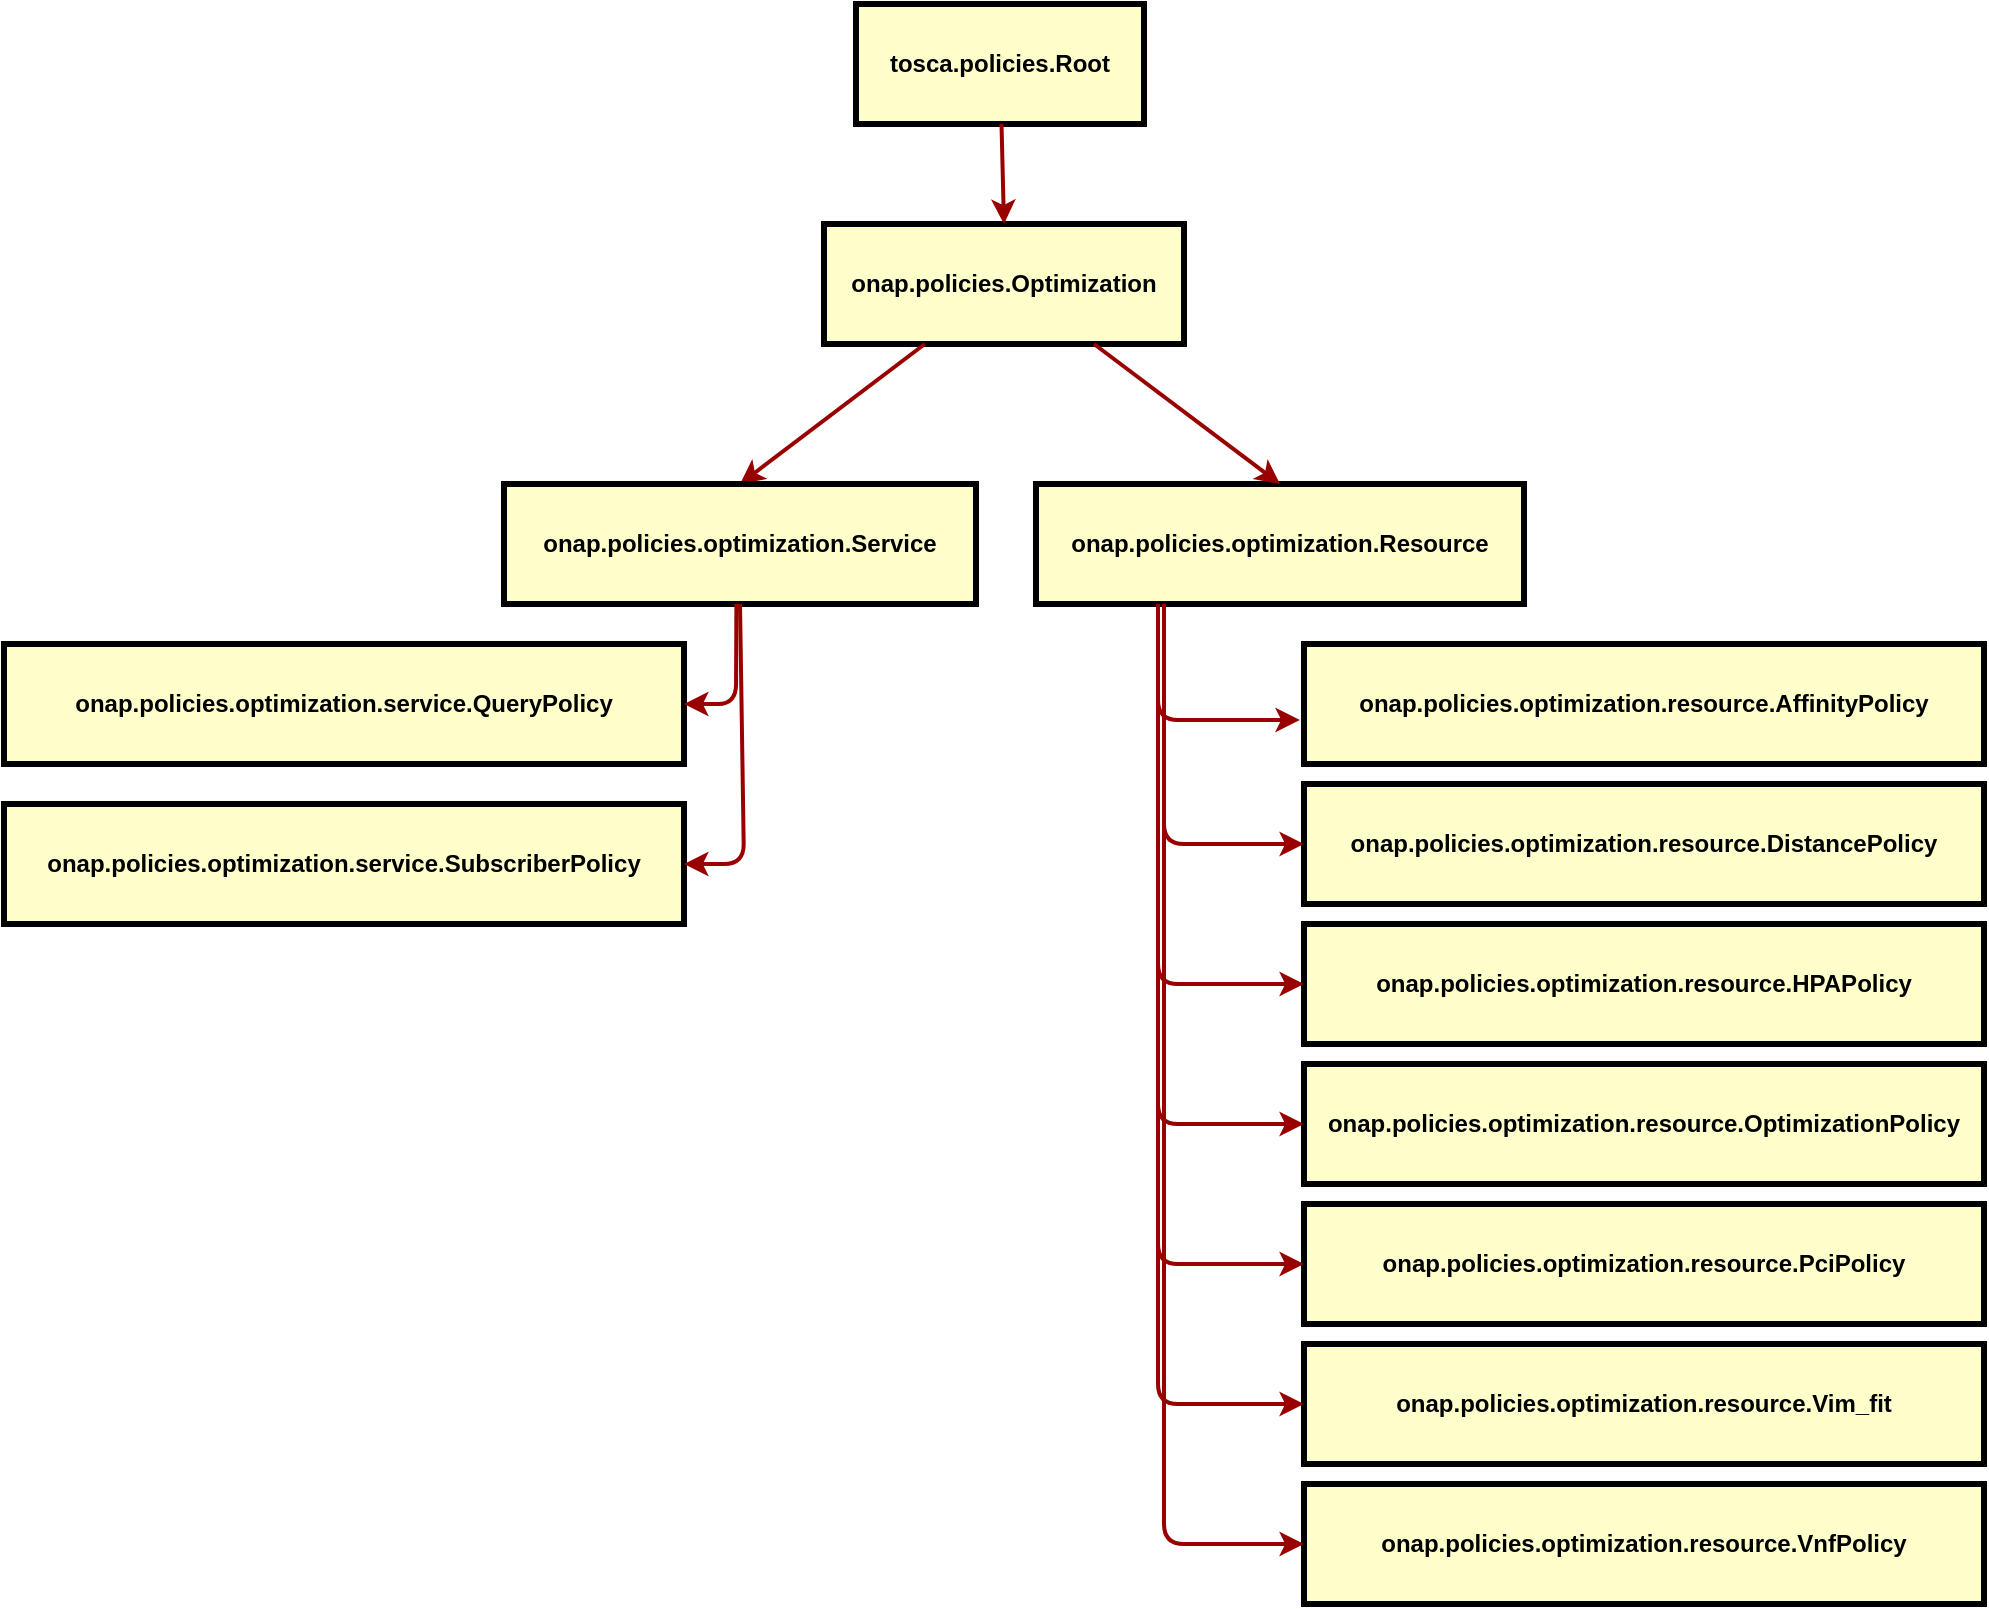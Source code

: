 <mxfile version="12.9.14" type="device"><diagram id="08X_55nljCA1wvcvbLin" name="Page-1"><mxGraphModel dx="1993" dy="1732" grid="1" gridSize="10" guides="1" tooltips="1" connect="1" arrows="1" fold="1" page="1" pageScale="1" pageWidth="850" pageHeight="1100" math="0" shadow="0"><root><mxCell id="0"/><mxCell id="1" parent="0"/><mxCell id="0Jr8wLTVTcRwwRCsYufg-11" value="tosca.policies.Root" style="whiteSpace=wrap;align=center;verticalAlign=middle;fontStyle=1;strokeWidth=3;fillColor=#FFFFCC" vertex="1" parent="1"><mxGeometry x="196" width="144" height="60" as="geometry"/></mxCell><mxCell id="0Jr8wLTVTcRwwRCsYufg-12" value="onap.policies.Optimization" style="whiteSpace=wrap;align=center;verticalAlign=middle;fontStyle=1;strokeWidth=3;fillColor=#FFFFCC" vertex="1" parent="1"><mxGeometry x="180" y="110" width="180" height="60" as="geometry"/></mxCell><mxCell id="0Jr8wLTVTcRwwRCsYufg-13" value="" style="edgeStyle=none;noEdgeStyle=1;strokeColor=#990000;strokeWidth=2;entryX=0.5;entryY=0;entryDx=0;entryDy=0;" edge="1" parent="1" source="0Jr8wLTVTcRwwRCsYufg-11" target="0Jr8wLTVTcRwwRCsYufg-12"><mxGeometry width="100" height="100" relative="1" as="geometry"><mxPoint x="20" y="250" as="sourcePoint"/><mxPoint x="120" y="150" as="targetPoint"/></mxGeometry></mxCell><mxCell id="0Jr8wLTVTcRwwRCsYufg-14" value="" style="edgeStyle=none;noEdgeStyle=1;strokeColor=#990000;strokeWidth=2;entryX=0.5;entryY=0;entryDx=0;entryDy=0;" edge="1" parent="1" source="0Jr8wLTVTcRwwRCsYufg-12" target="0Jr8wLTVTcRwwRCsYufg-15"><mxGeometry width="100" height="100" relative="1" as="geometry"><mxPoint x="280" y="190" as="sourcePoint"/><mxPoint x="268.314" y="236" as="targetPoint"/></mxGeometry></mxCell><mxCell id="0Jr8wLTVTcRwwRCsYufg-15" value="onap.policies.optimization.Service" style="whiteSpace=wrap;align=center;verticalAlign=middle;fontStyle=1;strokeWidth=3;fillColor=#FFFFCC" vertex="1" parent="1"><mxGeometry x="20" y="240" width="236" height="60" as="geometry"/></mxCell><mxCell id="0Jr8wLTVTcRwwRCsYufg-16" value="onap.policies.optimization.Resource" style="whiteSpace=wrap;align=center;verticalAlign=middle;fontStyle=1;strokeWidth=3;fillColor=#FFFFCC" vertex="1" parent="1"><mxGeometry x="286" y="240" width="244" height="60" as="geometry"/></mxCell><mxCell id="0Jr8wLTVTcRwwRCsYufg-17" value="" style="edgeStyle=none;noEdgeStyle=1;strokeColor=#990000;strokeWidth=2;entryX=0.5;entryY=0;entryDx=0;entryDy=0;exitX=0.75;exitY=1;exitDx=0;exitDy=0;" edge="1" parent="1" source="0Jr8wLTVTcRwwRCsYufg-12" target="0Jr8wLTVTcRwwRCsYufg-16"><mxGeometry width="100" height="100" relative="1" as="geometry"><mxPoint x="174.75" y="200" as="sourcePoint"/><mxPoint x="66" y="250" as="targetPoint"/></mxGeometry></mxCell><mxCell id="0Jr8wLTVTcRwwRCsYufg-19" value="onap.policies.optimization.service.QueryPolicy" style="whiteSpace=wrap;align=center;verticalAlign=middle;fontStyle=1;strokeWidth=3;fillColor=#FFFFCC" vertex="1" parent="1"><mxGeometry x="-230" y="320" width="340" height="60" as="geometry"/></mxCell><mxCell id="0Jr8wLTVTcRwwRCsYufg-20" value="onap.policies.optimization.service.SubscriberPolicy" style="whiteSpace=wrap;align=center;verticalAlign=middle;fontStyle=1;strokeWidth=3;fillColor=#FFFFCC" vertex="1" parent="1"><mxGeometry x="-230" y="400" width="340" height="60" as="geometry"/></mxCell><mxCell id="0Jr8wLTVTcRwwRCsYufg-22" value="" style="edgeStyle=none;noEdgeStyle=1;strokeColor=#990000;strokeWidth=2;entryX=1;entryY=0.5;entryDx=0;entryDy=0;" edge="1" parent="1" target="0Jr8wLTVTcRwwRCsYufg-19"><mxGeometry width="100" height="100" relative="1" as="geometry"><mxPoint x="136.2" y="300" as="sourcePoint"/><mxPoint x="290" y="380" as="targetPoint"/><Array as="points"><mxPoint x="136" y="350"/></Array></mxGeometry></mxCell><mxCell id="0Jr8wLTVTcRwwRCsYufg-23" value="" style="edgeStyle=none;noEdgeStyle=1;strokeColor=#990000;strokeWidth=2;entryX=1;entryY=0.5;entryDx=0;entryDy=0;exitX=0.5;exitY=1;exitDx=0;exitDy=0;" edge="1" parent="1" source="0Jr8wLTVTcRwwRCsYufg-15" target="0Jr8wLTVTcRwwRCsYufg-20"><mxGeometry width="100" height="100" relative="1" as="geometry"><mxPoint x="146.2" y="310" as="sourcePoint"/><mxPoint x="120" y="390" as="targetPoint"/><Array as="points"><mxPoint x="140" y="430"/></Array></mxGeometry></mxCell><mxCell id="0Jr8wLTVTcRwwRCsYufg-24" value="onap.policies.optimization.resource.AffinityPolicy" style="whiteSpace=wrap;align=center;verticalAlign=middle;fontStyle=1;strokeWidth=3;fillColor=#FFFFCC" vertex="1" parent="1"><mxGeometry x="420" y="320" width="340" height="60" as="geometry"/></mxCell><mxCell id="0Jr8wLTVTcRwwRCsYufg-25" value="onap.policies.optimization.resource.DistancePolicy" style="whiteSpace=wrap;align=center;verticalAlign=middle;fontStyle=1;strokeWidth=3;fillColor=#FFFFCC" vertex="1" parent="1"><mxGeometry x="420" y="390" width="340" height="60" as="geometry"/></mxCell><mxCell id="0Jr8wLTVTcRwwRCsYufg-26" value="onap.policies.optimization.resource.HPAPolicy" style="whiteSpace=wrap;align=center;verticalAlign=middle;fontStyle=1;strokeWidth=3;fillColor=#FFFFCC" vertex="1" parent="1"><mxGeometry x="420" y="460" width="340" height="60" as="geometry"/></mxCell><mxCell id="0Jr8wLTVTcRwwRCsYufg-27" value="onap.policies.optimization.resource.OptimizationPolicy" style="whiteSpace=wrap;align=center;verticalAlign=middle;fontStyle=1;strokeWidth=3;fillColor=#FFFFCC" vertex="1" parent="1"><mxGeometry x="420" y="530" width="340" height="60" as="geometry"/></mxCell><mxCell id="0Jr8wLTVTcRwwRCsYufg-28" value="onap.policies.optimization.resource.PciPolicy" style="whiteSpace=wrap;align=center;verticalAlign=middle;fontStyle=1;strokeWidth=3;fillColor=#FFFFCC" vertex="1" parent="1"><mxGeometry x="420" y="600" width="340" height="60" as="geometry"/></mxCell><mxCell id="0Jr8wLTVTcRwwRCsYufg-29" value="onap.policies.optimization.resource.Vim_fit" style="whiteSpace=wrap;align=center;verticalAlign=middle;fontStyle=1;strokeWidth=3;fillColor=#FFFFCC" vertex="1" parent="1"><mxGeometry x="420" y="670" width="340" height="60" as="geometry"/></mxCell><mxCell id="0Jr8wLTVTcRwwRCsYufg-30" value="onap.policies.optimization.resource.VnfPolicy" style="whiteSpace=wrap;align=center;verticalAlign=middle;fontStyle=1;strokeWidth=3;fillColor=#FFFFCC" vertex="1" parent="1"><mxGeometry x="420" y="740" width="340" height="60" as="geometry"/></mxCell><mxCell id="0Jr8wLTVTcRwwRCsYufg-31" value="" style="edgeStyle=none;noEdgeStyle=1;strokeColor=#990000;strokeWidth=2;entryX=-0.006;entryY=0.633;entryDx=0;entryDy=0;exitX=0.25;exitY=1;exitDx=0;exitDy=0;entryPerimeter=0;" edge="1" parent="1" source="0Jr8wLTVTcRwwRCsYufg-16" target="0Jr8wLTVTcRwwRCsYufg-24"><mxGeometry width="100" height="100" relative="1" as="geometry"><mxPoint x="148" y="310" as="sourcePoint"/><mxPoint x="120" y="440" as="targetPoint"/><Array as="points"><mxPoint x="347" y="358"/></Array></mxGeometry></mxCell><mxCell id="0Jr8wLTVTcRwwRCsYufg-32" value="" style="edgeStyle=none;noEdgeStyle=1;strokeColor=#990000;strokeWidth=2;entryX=0;entryY=0.5;entryDx=0;entryDy=0;" edge="1" parent="1" target="0Jr8wLTVTcRwwRCsYufg-25"><mxGeometry width="100" height="100" relative="1" as="geometry"><mxPoint x="350" y="300" as="sourcePoint"/><mxPoint x="427.96" y="367.98" as="targetPoint"/><Array as="points"><mxPoint x="350" y="420"/></Array></mxGeometry></mxCell><mxCell id="0Jr8wLTVTcRwwRCsYufg-33" value="" style="edgeStyle=none;noEdgeStyle=1;strokeColor=#990000;strokeWidth=2;entryX=0;entryY=0.5;entryDx=0;entryDy=0;exitX=0.25;exitY=1;exitDx=0;exitDy=0;" edge="1" parent="1" source="0Jr8wLTVTcRwwRCsYufg-16" target="0Jr8wLTVTcRwwRCsYufg-26"><mxGeometry width="100" height="100" relative="1" as="geometry"><mxPoint x="360" y="310" as="sourcePoint"/><mxPoint x="430" y="430" as="targetPoint"/><Array as="points"><mxPoint x="347" y="490"/></Array></mxGeometry></mxCell><mxCell id="0Jr8wLTVTcRwwRCsYufg-34" value="" style="edgeStyle=none;noEdgeStyle=1;strokeColor=#990000;strokeWidth=2;entryX=0;entryY=0.5;entryDx=0;entryDy=0;exitX=0.25;exitY=1;exitDx=0;exitDy=0;" edge="1" parent="1" source="0Jr8wLTVTcRwwRCsYufg-16" target="0Jr8wLTVTcRwwRCsYufg-27"><mxGeometry width="100" height="100" relative="1" as="geometry"><mxPoint x="357" y="310" as="sourcePoint"/><mxPoint x="430" y="500" as="targetPoint"/><Array as="points"><mxPoint x="347" y="560"/></Array></mxGeometry></mxCell><mxCell id="0Jr8wLTVTcRwwRCsYufg-35" value="" style="edgeStyle=none;noEdgeStyle=1;strokeColor=#990000;strokeWidth=2;entryX=0;entryY=0.5;entryDx=0;entryDy=0;exitX=0.25;exitY=1;exitDx=0;exitDy=0;" edge="1" parent="1" source="0Jr8wLTVTcRwwRCsYufg-16" target="0Jr8wLTVTcRwwRCsYufg-28"><mxGeometry width="100" height="100" relative="1" as="geometry"><mxPoint x="357" y="310" as="sourcePoint"/><mxPoint x="430" y="570" as="targetPoint"/><Array as="points"><mxPoint x="347" y="630"/></Array></mxGeometry></mxCell><mxCell id="0Jr8wLTVTcRwwRCsYufg-36" value="" style="edgeStyle=none;noEdgeStyle=1;strokeColor=#990000;strokeWidth=2;entryX=0;entryY=0.5;entryDx=0;entryDy=0;exitX=0.25;exitY=1;exitDx=0;exitDy=0;" edge="1" parent="1" source="0Jr8wLTVTcRwwRCsYufg-16" target="0Jr8wLTVTcRwwRCsYufg-29"><mxGeometry width="100" height="100" relative="1" as="geometry"><mxPoint x="357" y="310" as="sourcePoint"/><mxPoint x="430" y="640" as="targetPoint"/><Array as="points"><mxPoint x="347" y="700"/></Array></mxGeometry></mxCell><mxCell id="0Jr8wLTVTcRwwRCsYufg-37" value="" style="edgeStyle=none;noEdgeStyle=1;strokeColor=#990000;strokeWidth=2;entryX=0;entryY=0.5;entryDx=0;entryDy=0;" edge="1" parent="1" target="0Jr8wLTVTcRwwRCsYufg-30"><mxGeometry width="100" height="100" relative="1" as="geometry"><mxPoint x="350" y="300" as="sourcePoint"/><mxPoint x="430" y="710" as="targetPoint"/><Array as="points"><mxPoint x="350" y="770"/></Array></mxGeometry></mxCell></root></mxGraphModel></diagram></mxfile>
